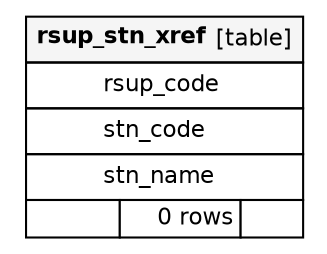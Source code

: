 // dot 2.40 on Mac OS X 10.12.6
// SchemaSpy rev Unknown
digraph "rsup_stn_xref" {
  graph [
    rankdir="RL"
    bgcolor="#ffffff"
    nodesep="0.18"
    ranksep="0.46"
    fontname="Helvetica"
    fontsize="11"
    ration="compress"
  ];
  node [
    fontname="Helvetica"
    fontsize="11"
    shape="plaintext"
  ];
  edge [
    arrowsize="0.8"
  ];
  "rsup_stn_xref" [
   label=<
    <TABLE BORDER="0" CELLBORDER="1" CELLSPACING="0" BGCOLOR="#ffffff">
      <TR><TD COLSPAN="3"  BGCOLOR="#f5f5f5"><TABLE BORDER="0" CELLSPACING="0"><TR><TD ALIGN="LEFT"><B>rsup_stn_xref</B></TD><TD ALIGN="RIGHT">[table]</TD></TR></TABLE></TD></TR>
      <TR><TD PORT="rsup_code" COLSPAN="3" ALIGN="LEFT"><TABLE BORDER="0" CELLSPACING="0" ALIGN="LEFT"><TR ALIGN="LEFT"><TD ALIGN="LEFT" FIXEDSIZE="TRUE" WIDTH="15" HEIGHT="16"></TD><TD ALIGN="LEFT" FIXEDSIZE="TRUE" WIDTH="79" HEIGHT="16">rsup_code</TD></TR></TABLE></TD></TR>
      <TR><TD PORT="stn_code" COLSPAN="3" ALIGN="LEFT"><TABLE BORDER="0" CELLSPACING="0" ALIGN="LEFT"><TR ALIGN="LEFT"><TD ALIGN="LEFT" FIXEDSIZE="TRUE" WIDTH="15" HEIGHT="16"></TD><TD ALIGN="LEFT" FIXEDSIZE="TRUE" WIDTH="79" HEIGHT="16">stn_code</TD></TR></TABLE></TD></TR>
      <TR><TD PORT="stn_name" COLSPAN="3" ALIGN="LEFT"><TABLE BORDER="0" CELLSPACING="0" ALIGN="LEFT"><TR ALIGN="LEFT"><TD ALIGN="LEFT" FIXEDSIZE="TRUE" WIDTH="15" HEIGHT="16"></TD><TD ALIGN="LEFT" FIXEDSIZE="TRUE" WIDTH="79" HEIGHT="16">stn_name</TD></TR></TABLE></TD></TR>
      <TR><TD ALIGN="LEFT" BGCOLOR="#ffffff">  </TD><TD ALIGN="RIGHT" BGCOLOR="#ffffff">0 rows</TD><TD ALIGN="RIGHT" BGCOLOR="#ffffff">  </TD></TR>
    </TABLE>>
    URL="tables/rsup_stn_xref.html"
    tooltip="rsup_stn_xref"
  ];
}
